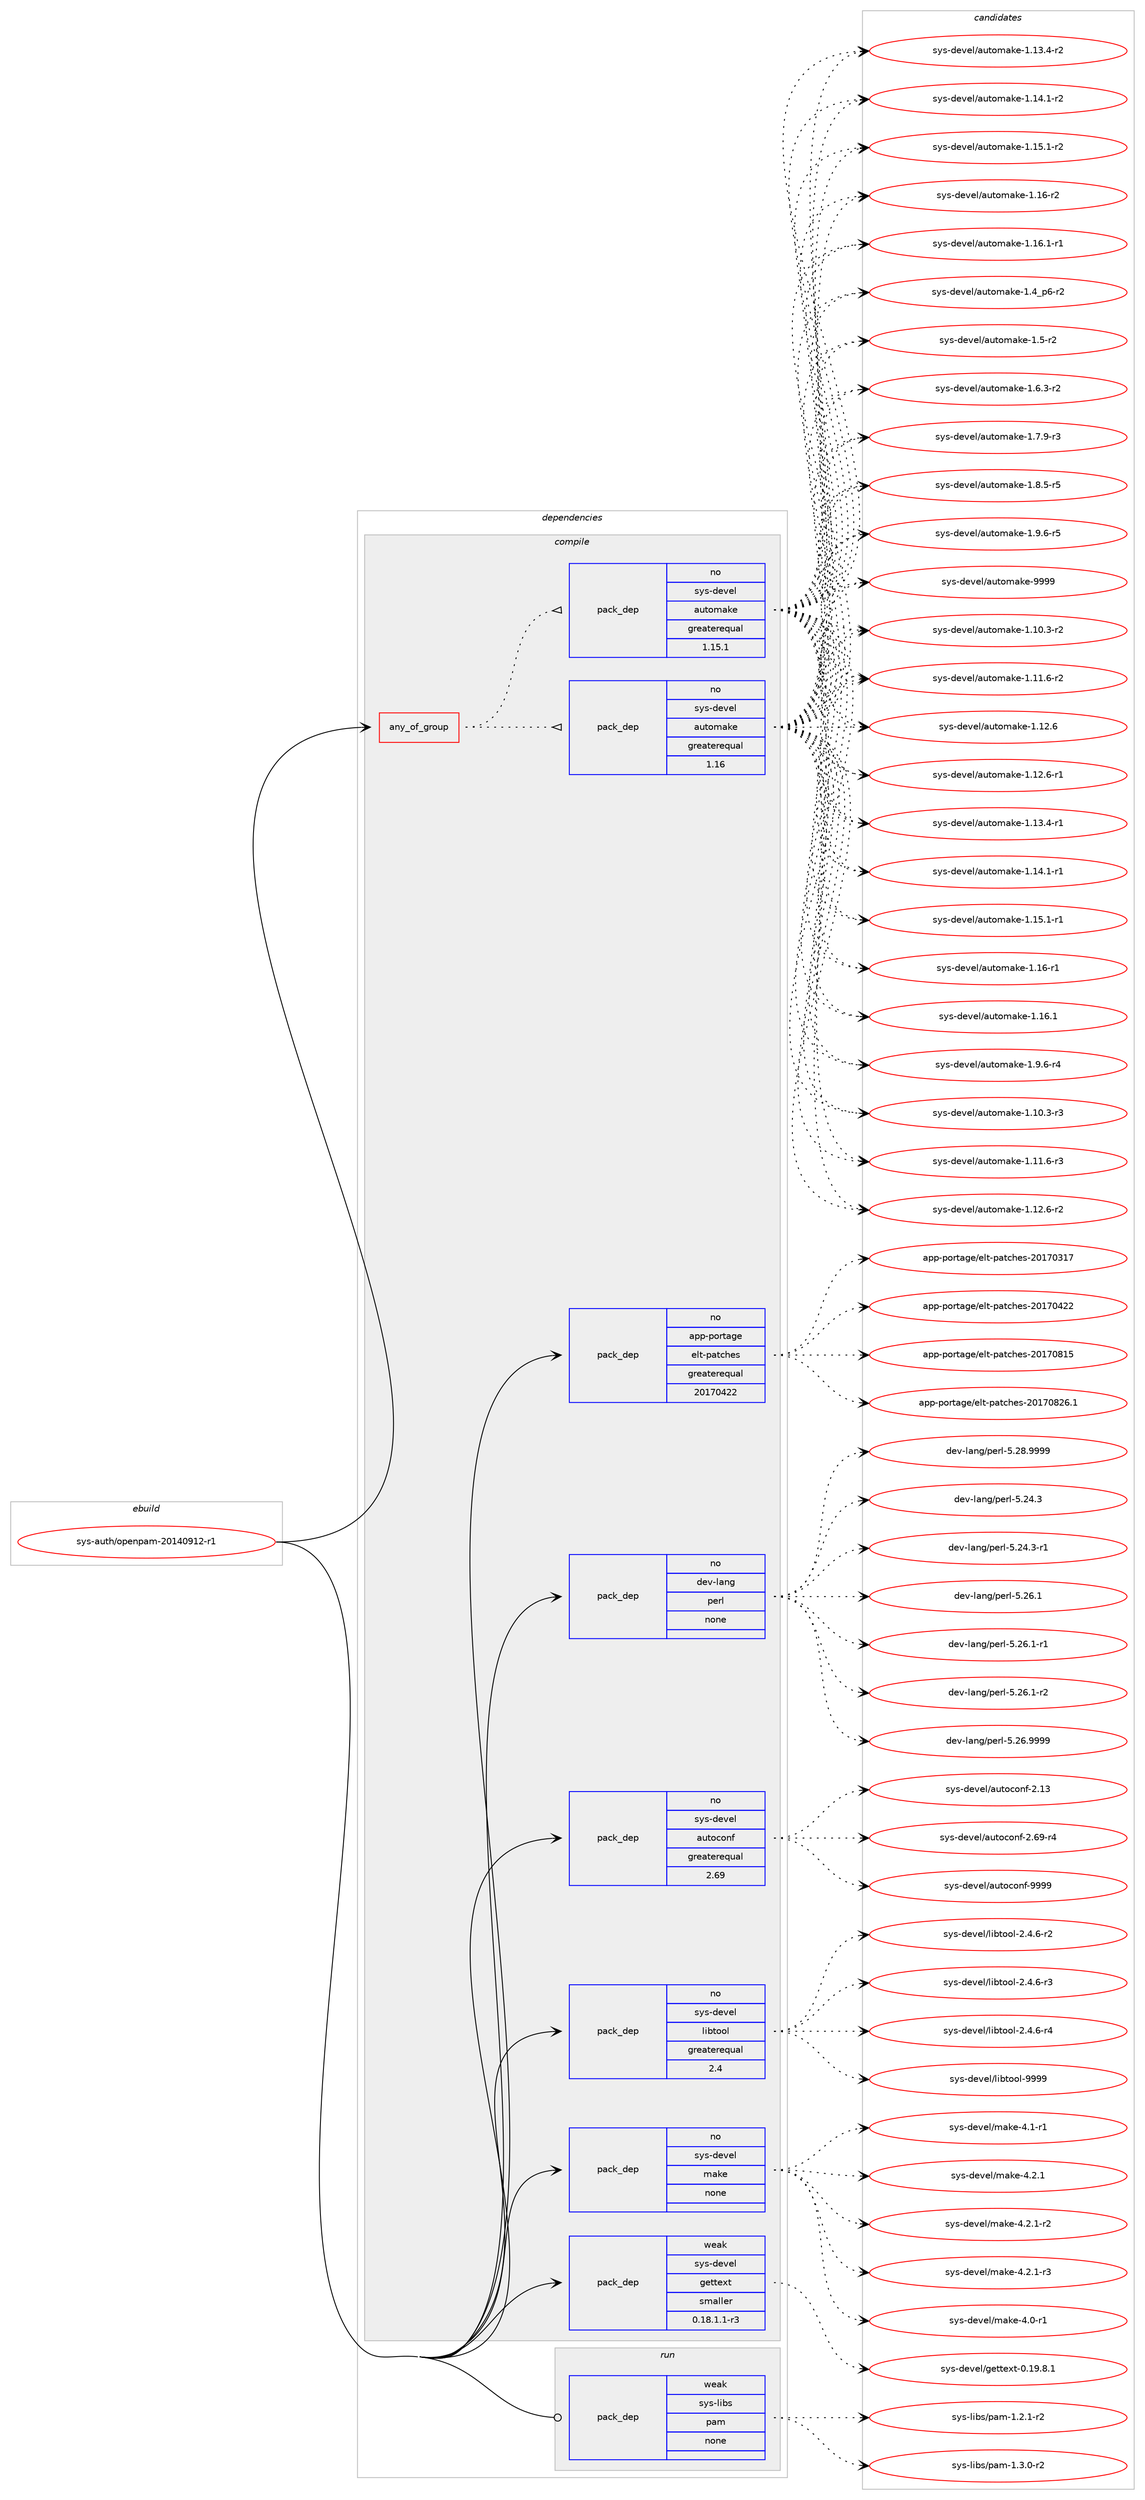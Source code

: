 digraph prolog {

# *************
# Graph options
# *************

newrank=true;
concentrate=true;
compound=true;
graph [rankdir=LR,fontname=Helvetica,fontsize=10,ranksep=1.5];#, ranksep=2.5, nodesep=0.2];
edge  [arrowhead=vee];
node  [fontname=Helvetica,fontsize=10];

# **********
# The ebuild
# **********

subgraph cluster_leftcol {
color=gray;
rank=same;
label=<<i>ebuild</i>>;
id [label="sys-auth/openpam-20140912-r1", color=red, width=4, href="../sys-auth/openpam-20140912-r1.svg"];
}

# ****************
# The dependencies
# ****************

subgraph cluster_midcol {
color=gray;
label=<<i>dependencies</i>>;
subgraph cluster_compile {
fillcolor="#eeeeee";
style=filled;
label=<<i>compile</i>>;
subgraph any30 {
dependency5884 [label=<<TABLE BORDER="0" CELLBORDER="1" CELLSPACING="0" CELLPADDING="4"><TR><TD CELLPADDING="10">any_of_group</TD></TR></TABLE>>, shape=none, color=red];subgraph pack5357 {
dependency5885 [label=<<TABLE BORDER="0" CELLBORDER="1" CELLSPACING="0" CELLPADDING="4" WIDTH="220"><TR><TD ROWSPAN="6" CELLPADDING="30">pack_dep</TD></TR><TR><TD WIDTH="110">no</TD></TR><TR><TD>sys-devel</TD></TR><TR><TD>automake</TD></TR><TR><TD>greaterequal</TD></TR><TR><TD>1.16</TD></TR></TABLE>>, shape=none, color=blue];
}
dependency5884:e -> dependency5885:w [weight=20,style="dotted",arrowhead="oinv"];
subgraph pack5358 {
dependency5886 [label=<<TABLE BORDER="0" CELLBORDER="1" CELLSPACING="0" CELLPADDING="4" WIDTH="220"><TR><TD ROWSPAN="6" CELLPADDING="30">pack_dep</TD></TR><TR><TD WIDTH="110">no</TD></TR><TR><TD>sys-devel</TD></TR><TR><TD>automake</TD></TR><TR><TD>greaterequal</TD></TR><TR><TD>1.15.1</TD></TR></TABLE>>, shape=none, color=blue];
}
dependency5884:e -> dependency5886:w [weight=20,style="dotted",arrowhead="oinv"];
}
id:e -> dependency5884:w [weight=20,style="solid",arrowhead="vee"];
subgraph pack5359 {
dependency5887 [label=<<TABLE BORDER="0" CELLBORDER="1" CELLSPACING="0" CELLPADDING="4" WIDTH="220"><TR><TD ROWSPAN="6" CELLPADDING="30">pack_dep</TD></TR><TR><TD WIDTH="110">no</TD></TR><TR><TD>app-portage</TD></TR><TR><TD>elt-patches</TD></TR><TR><TD>greaterequal</TD></TR><TR><TD>20170422</TD></TR></TABLE>>, shape=none, color=blue];
}
id:e -> dependency5887:w [weight=20,style="solid",arrowhead="vee"];
subgraph pack5360 {
dependency5888 [label=<<TABLE BORDER="0" CELLBORDER="1" CELLSPACING="0" CELLPADDING="4" WIDTH="220"><TR><TD ROWSPAN="6" CELLPADDING="30">pack_dep</TD></TR><TR><TD WIDTH="110">no</TD></TR><TR><TD>dev-lang</TD></TR><TR><TD>perl</TD></TR><TR><TD>none</TD></TR><TR><TD></TD></TR></TABLE>>, shape=none, color=blue];
}
id:e -> dependency5888:w [weight=20,style="solid",arrowhead="vee"];
subgraph pack5361 {
dependency5889 [label=<<TABLE BORDER="0" CELLBORDER="1" CELLSPACING="0" CELLPADDING="4" WIDTH="220"><TR><TD ROWSPAN="6" CELLPADDING="30">pack_dep</TD></TR><TR><TD WIDTH="110">no</TD></TR><TR><TD>sys-devel</TD></TR><TR><TD>autoconf</TD></TR><TR><TD>greaterequal</TD></TR><TR><TD>2.69</TD></TR></TABLE>>, shape=none, color=blue];
}
id:e -> dependency5889:w [weight=20,style="solid",arrowhead="vee"];
subgraph pack5362 {
dependency5890 [label=<<TABLE BORDER="0" CELLBORDER="1" CELLSPACING="0" CELLPADDING="4" WIDTH="220"><TR><TD ROWSPAN="6" CELLPADDING="30">pack_dep</TD></TR><TR><TD WIDTH="110">no</TD></TR><TR><TD>sys-devel</TD></TR><TR><TD>libtool</TD></TR><TR><TD>greaterequal</TD></TR><TR><TD>2.4</TD></TR></TABLE>>, shape=none, color=blue];
}
id:e -> dependency5890:w [weight=20,style="solid",arrowhead="vee"];
subgraph pack5363 {
dependency5891 [label=<<TABLE BORDER="0" CELLBORDER="1" CELLSPACING="0" CELLPADDING="4" WIDTH="220"><TR><TD ROWSPAN="6" CELLPADDING="30">pack_dep</TD></TR><TR><TD WIDTH="110">no</TD></TR><TR><TD>sys-devel</TD></TR><TR><TD>make</TD></TR><TR><TD>none</TD></TR><TR><TD></TD></TR></TABLE>>, shape=none, color=blue];
}
id:e -> dependency5891:w [weight=20,style="solid",arrowhead="vee"];
subgraph pack5364 {
dependency5892 [label=<<TABLE BORDER="0" CELLBORDER="1" CELLSPACING="0" CELLPADDING="4" WIDTH="220"><TR><TD ROWSPAN="6" CELLPADDING="30">pack_dep</TD></TR><TR><TD WIDTH="110">weak</TD></TR><TR><TD>sys-devel</TD></TR><TR><TD>gettext</TD></TR><TR><TD>smaller</TD></TR><TR><TD>0.18.1.1-r3</TD></TR></TABLE>>, shape=none, color=blue];
}
id:e -> dependency5892:w [weight=20,style="solid",arrowhead="vee"];
}
subgraph cluster_compileandrun {
fillcolor="#eeeeee";
style=filled;
label=<<i>compile and run</i>>;
}
subgraph cluster_run {
fillcolor="#eeeeee";
style=filled;
label=<<i>run</i>>;
subgraph pack5365 {
dependency5893 [label=<<TABLE BORDER="0" CELLBORDER="1" CELLSPACING="0" CELLPADDING="4" WIDTH="220"><TR><TD ROWSPAN="6" CELLPADDING="30">pack_dep</TD></TR><TR><TD WIDTH="110">weak</TD></TR><TR><TD>sys-libs</TD></TR><TR><TD>pam</TD></TR><TR><TD>none</TD></TR><TR><TD></TD></TR></TABLE>>, shape=none, color=blue];
}
id:e -> dependency5893:w [weight=20,style="solid",arrowhead="odot"];
}
}

# **************
# The candidates
# **************

subgraph cluster_choices {
rank=same;
color=gray;
label=<<i>candidates</i>>;

subgraph choice5357 {
color=black;
nodesep=1;
choice11512111545100101118101108479711711611110997107101454946494846514511450 [label="sys-devel/automake-1.10.3-r2", color=red, width=4,href="../sys-devel/automake-1.10.3-r2.svg"];
choice11512111545100101118101108479711711611110997107101454946494946544511450 [label="sys-devel/automake-1.11.6-r2", color=red, width=4,href="../sys-devel/automake-1.11.6-r2.svg"];
choice1151211154510010111810110847971171161111099710710145494649504654 [label="sys-devel/automake-1.12.6", color=red, width=4,href="../sys-devel/automake-1.12.6.svg"];
choice11512111545100101118101108479711711611110997107101454946495046544511449 [label="sys-devel/automake-1.12.6-r1", color=red, width=4,href="../sys-devel/automake-1.12.6-r1.svg"];
choice11512111545100101118101108479711711611110997107101454946495146524511449 [label="sys-devel/automake-1.13.4-r1", color=red, width=4,href="../sys-devel/automake-1.13.4-r1.svg"];
choice11512111545100101118101108479711711611110997107101454946495246494511449 [label="sys-devel/automake-1.14.1-r1", color=red, width=4,href="../sys-devel/automake-1.14.1-r1.svg"];
choice11512111545100101118101108479711711611110997107101454946495346494511449 [label="sys-devel/automake-1.15.1-r1", color=red, width=4,href="../sys-devel/automake-1.15.1-r1.svg"];
choice1151211154510010111810110847971171161111099710710145494649544511449 [label="sys-devel/automake-1.16-r1", color=red, width=4,href="../sys-devel/automake-1.16-r1.svg"];
choice1151211154510010111810110847971171161111099710710145494649544649 [label="sys-devel/automake-1.16.1", color=red, width=4,href="../sys-devel/automake-1.16.1.svg"];
choice115121115451001011181011084797117116111109971071014549465746544511452 [label="sys-devel/automake-1.9.6-r4", color=red, width=4,href="../sys-devel/automake-1.9.6-r4.svg"];
choice11512111545100101118101108479711711611110997107101454946494846514511451 [label="sys-devel/automake-1.10.3-r3", color=red, width=4,href="../sys-devel/automake-1.10.3-r3.svg"];
choice11512111545100101118101108479711711611110997107101454946494946544511451 [label="sys-devel/automake-1.11.6-r3", color=red, width=4,href="../sys-devel/automake-1.11.6-r3.svg"];
choice11512111545100101118101108479711711611110997107101454946495046544511450 [label="sys-devel/automake-1.12.6-r2", color=red, width=4,href="../sys-devel/automake-1.12.6-r2.svg"];
choice11512111545100101118101108479711711611110997107101454946495146524511450 [label="sys-devel/automake-1.13.4-r2", color=red, width=4,href="../sys-devel/automake-1.13.4-r2.svg"];
choice11512111545100101118101108479711711611110997107101454946495246494511450 [label="sys-devel/automake-1.14.1-r2", color=red, width=4,href="../sys-devel/automake-1.14.1-r2.svg"];
choice11512111545100101118101108479711711611110997107101454946495346494511450 [label="sys-devel/automake-1.15.1-r2", color=red, width=4,href="../sys-devel/automake-1.15.1-r2.svg"];
choice1151211154510010111810110847971171161111099710710145494649544511450 [label="sys-devel/automake-1.16-r2", color=red, width=4,href="../sys-devel/automake-1.16-r2.svg"];
choice11512111545100101118101108479711711611110997107101454946495446494511449 [label="sys-devel/automake-1.16.1-r1", color=red, width=4,href="../sys-devel/automake-1.16.1-r1.svg"];
choice115121115451001011181011084797117116111109971071014549465295112544511450 [label="sys-devel/automake-1.4_p6-r2", color=red, width=4,href="../sys-devel/automake-1.4_p6-r2.svg"];
choice11512111545100101118101108479711711611110997107101454946534511450 [label="sys-devel/automake-1.5-r2", color=red, width=4,href="../sys-devel/automake-1.5-r2.svg"];
choice115121115451001011181011084797117116111109971071014549465446514511450 [label="sys-devel/automake-1.6.3-r2", color=red, width=4,href="../sys-devel/automake-1.6.3-r2.svg"];
choice115121115451001011181011084797117116111109971071014549465546574511451 [label="sys-devel/automake-1.7.9-r3", color=red, width=4,href="../sys-devel/automake-1.7.9-r3.svg"];
choice115121115451001011181011084797117116111109971071014549465646534511453 [label="sys-devel/automake-1.8.5-r5", color=red, width=4,href="../sys-devel/automake-1.8.5-r5.svg"];
choice115121115451001011181011084797117116111109971071014549465746544511453 [label="sys-devel/automake-1.9.6-r5", color=red, width=4,href="../sys-devel/automake-1.9.6-r5.svg"];
choice115121115451001011181011084797117116111109971071014557575757 [label="sys-devel/automake-9999", color=red, width=4,href="../sys-devel/automake-9999.svg"];
dependency5885:e -> choice11512111545100101118101108479711711611110997107101454946494846514511450:w [style=dotted,weight="100"];
dependency5885:e -> choice11512111545100101118101108479711711611110997107101454946494946544511450:w [style=dotted,weight="100"];
dependency5885:e -> choice1151211154510010111810110847971171161111099710710145494649504654:w [style=dotted,weight="100"];
dependency5885:e -> choice11512111545100101118101108479711711611110997107101454946495046544511449:w [style=dotted,weight="100"];
dependency5885:e -> choice11512111545100101118101108479711711611110997107101454946495146524511449:w [style=dotted,weight="100"];
dependency5885:e -> choice11512111545100101118101108479711711611110997107101454946495246494511449:w [style=dotted,weight="100"];
dependency5885:e -> choice11512111545100101118101108479711711611110997107101454946495346494511449:w [style=dotted,weight="100"];
dependency5885:e -> choice1151211154510010111810110847971171161111099710710145494649544511449:w [style=dotted,weight="100"];
dependency5885:e -> choice1151211154510010111810110847971171161111099710710145494649544649:w [style=dotted,weight="100"];
dependency5885:e -> choice115121115451001011181011084797117116111109971071014549465746544511452:w [style=dotted,weight="100"];
dependency5885:e -> choice11512111545100101118101108479711711611110997107101454946494846514511451:w [style=dotted,weight="100"];
dependency5885:e -> choice11512111545100101118101108479711711611110997107101454946494946544511451:w [style=dotted,weight="100"];
dependency5885:e -> choice11512111545100101118101108479711711611110997107101454946495046544511450:w [style=dotted,weight="100"];
dependency5885:e -> choice11512111545100101118101108479711711611110997107101454946495146524511450:w [style=dotted,weight="100"];
dependency5885:e -> choice11512111545100101118101108479711711611110997107101454946495246494511450:w [style=dotted,weight="100"];
dependency5885:e -> choice11512111545100101118101108479711711611110997107101454946495346494511450:w [style=dotted,weight="100"];
dependency5885:e -> choice1151211154510010111810110847971171161111099710710145494649544511450:w [style=dotted,weight="100"];
dependency5885:e -> choice11512111545100101118101108479711711611110997107101454946495446494511449:w [style=dotted,weight="100"];
dependency5885:e -> choice115121115451001011181011084797117116111109971071014549465295112544511450:w [style=dotted,weight="100"];
dependency5885:e -> choice11512111545100101118101108479711711611110997107101454946534511450:w [style=dotted,weight="100"];
dependency5885:e -> choice115121115451001011181011084797117116111109971071014549465446514511450:w [style=dotted,weight="100"];
dependency5885:e -> choice115121115451001011181011084797117116111109971071014549465546574511451:w [style=dotted,weight="100"];
dependency5885:e -> choice115121115451001011181011084797117116111109971071014549465646534511453:w [style=dotted,weight="100"];
dependency5885:e -> choice115121115451001011181011084797117116111109971071014549465746544511453:w [style=dotted,weight="100"];
dependency5885:e -> choice115121115451001011181011084797117116111109971071014557575757:w [style=dotted,weight="100"];
}
subgraph choice5358 {
color=black;
nodesep=1;
choice11512111545100101118101108479711711611110997107101454946494846514511450 [label="sys-devel/automake-1.10.3-r2", color=red, width=4,href="../sys-devel/automake-1.10.3-r2.svg"];
choice11512111545100101118101108479711711611110997107101454946494946544511450 [label="sys-devel/automake-1.11.6-r2", color=red, width=4,href="../sys-devel/automake-1.11.6-r2.svg"];
choice1151211154510010111810110847971171161111099710710145494649504654 [label="sys-devel/automake-1.12.6", color=red, width=4,href="../sys-devel/automake-1.12.6.svg"];
choice11512111545100101118101108479711711611110997107101454946495046544511449 [label="sys-devel/automake-1.12.6-r1", color=red, width=4,href="../sys-devel/automake-1.12.6-r1.svg"];
choice11512111545100101118101108479711711611110997107101454946495146524511449 [label="sys-devel/automake-1.13.4-r1", color=red, width=4,href="../sys-devel/automake-1.13.4-r1.svg"];
choice11512111545100101118101108479711711611110997107101454946495246494511449 [label="sys-devel/automake-1.14.1-r1", color=red, width=4,href="../sys-devel/automake-1.14.1-r1.svg"];
choice11512111545100101118101108479711711611110997107101454946495346494511449 [label="sys-devel/automake-1.15.1-r1", color=red, width=4,href="../sys-devel/automake-1.15.1-r1.svg"];
choice1151211154510010111810110847971171161111099710710145494649544511449 [label="sys-devel/automake-1.16-r1", color=red, width=4,href="../sys-devel/automake-1.16-r1.svg"];
choice1151211154510010111810110847971171161111099710710145494649544649 [label="sys-devel/automake-1.16.1", color=red, width=4,href="../sys-devel/automake-1.16.1.svg"];
choice115121115451001011181011084797117116111109971071014549465746544511452 [label="sys-devel/automake-1.9.6-r4", color=red, width=4,href="../sys-devel/automake-1.9.6-r4.svg"];
choice11512111545100101118101108479711711611110997107101454946494846514511451 [label="sys-devel/automake-1.10.3-r3", color=red, width=4,href="../sys-devel/automake-1.10.3-r3.svg"];
choice11512111545100101118101108479711711611110997107101454946494946544511451 [label="sys-devel/automake-1.11.6-r3", color=red, width=4,href="../sys-devel/automake-1.11.6-r3.svg"];
choice11512111545100101118101108479711711611110997107101454946495046544511450 [label="sys-devel/automake-1.12.6-r2", color=red, width=4,href="../sys-devel/automake-1.12.6-r2.svg"];
choice11512111545100101118101108479711711611110997107101454946495146524511450 [label="sys-devel/automake-1.13.4-r2", color=red, width=4,href="../sys-devel/automake-1.13.4-r2.svg"];
choice11512111545100101118101108479711711611110997107101454946495246494511450 [label="sys-devel/automake-1.14.1-r2", color=red, width=4,href="../sys-devel/automake-1.14.1-r2.svg"];
choice11512111545100101118101108479711711611110997107101454946495346494511450 [label="sys-devel/automake-1.15.1-r2", color=red, width=4,href="../sys-devel/automake-1.15.1-r2.svg"];
choice1151211154510010111810110847971171161111099710710145494649544511450 [label="sys-devel/automake-1.16-r2", color=red, width=4,href="../sys-devel/automake-1.16-r2.svg"];
choice11512111545100101118101108479711711611110997107101454946495446494511449 [label="sys-devel/automake-1.16.1-r1", color=red, width=4,href="../sys-devel/automake-1.16.1-r1.svg"];
choice115121115451001011181011084797117116111109971071014549465295112544511450 [label="sys-devel/automake-1.4_p6-r2", color=red, width=4,href="../sys-devel/automake-1.4_p6-r2.svg"];
choice11512111545100101118101108479711711611110997107101454946534511450 [label="sys-devel/automake-1.5-r2", color=red, width=4,href="../sys-devel/automake-1.5-r2.svg"];
choice115121115451001011181011084797117116111109971071014549465446514511450 [label="sys-devel/automake-1.6.3-r2", color=red, width=4,href="../sys-devel/automake-1.6.3-r2.svg"];
choice115121115451001011181011084797117116111109971071014549465546574511451 [label="sys-devel/automake-1.7.9-r3", color=red, width=4,href="../sys-devel/automake-1.7.9-r3.svg"];
choice115121115451001011181011084797117116111109971071014549465646534511453 [label="sys-devel/automake-1.8.5-r5", color=red, width=4,href="../sys-devel/automake-1.8.5-r5.svg"];
choice115121115451001011181011084797117116111109971071014549465746544511453 [label="sys-devel/automake-1.9.6-r5", color=red, width=4,href="../sys-devel/automake-1.9.6-r5.svg"];
choice115121115451001011181011084797117116111109971071014557575757 [label="sys-devel/automake-9999", color=red, width=4,href="../sys-devel/automake-9999.svg"];
dependency5886:e -> choice11512111545100101118101108479711711611110997107101454946494846514511450:w [style=dotted,weight="100"];
dependency5886:e -> choice11512111545100101118101108479711711611110997107101454946494946544511450:w [style=dotted,weight="100"];
dependency5886:e -> choice1151211154510010111810110847971171161111099710710145494649504654:w [style=dotted,weight="100"];
dependency5886:e -> choice11512111545100101118101108479711711611110997107101454946495046544511449:w [style=dotted,weight="100"];
dependency5886:e -> choice11512111545100101118101108479711711611110997107101454946495146524511449:w [style=dotted,weight="100"];
dependency5886:e -> choice11512111545100101118101108479711711611110997107101454946495246494511449:w [style=dotted,weight="100"];
dependency5886:e -> choice11512111545100101118101108479711711611110997107101454946495346494511449:w [style=dotted,weight="100"];
dependency5886:e -> choice1151211154510010111810110847971171161111099710710145494649544511449:w [style=dotted,weight="100"];
dependency5886:e -> choice1151211154510010111810110847971171161111099710710145494649544649:w [style=dotted,weight="100"];
dependency5886:e -> choice115121115451001011181011084797117116111109971071014549465746544511452:w [style=dotted,weight="100"];
dependency5886:e -> choice11512111545100101118101108479711711611110997107101454946494846514511451:w [style=dotted,weight="100"];
dependency5886:e -> choice11512111545100101118101108479711711611110997107101454946494946544511451:w [style=dotted,weight="100"];
dependency5886:e -> choice11512111545100101118101108479711711611110997107101454946495046544511450:w [style=dotted,weight="100"];
dependency5886:e -> choice11512111545100101118101108479711711611110997107101454946495146524511450:w [style=dotted,weight="100"];
dependency5886:e -> choice11512111545100101118101108479711711611110997107101454946495246494511450:w [style=dotted,weight="100"];
dependency5886:e -> choice11512111545100101118101108479711711611110997107101454946495346494511450:w [style=dotted,weight="100"];
dependency5886:e -> choice1151211154510010111810110847971171161111099710710145494649544511450:w [style=dotted,weight="100"];
dependency5886:e -> choice11512111545100101118101108479711711611110997107101454946495446494511449:w [style=dotted,weight="100"];
dependency5886:e -> choice115121115451001011181011084797117116111109971071014549465295112544511450:w [style=dotted,weight="100"];
dependency5886:e -> choice11512111545100101118101108479711711611110997107101454946534511450:w [style=dotted,weight="100"];
dependency5886:e -> choice115121115451001011181011084797117116111109971071014549465446514511450:w [style=dotted,weight="100"];
dependency5886:e -> choice115121115451001011181011084797117116111109971071014549465546574511451:w [style=dotted,weight="100"];
dependency5886:e -> choice115121115451001011181011084797117116111109971071014549465646534511453:w [style=dotted,weight="100"];
dependency5886:e -> choice115121115451001011181011084797117116111109971071014549465746544511453:w [style=dotted,weight="100"];
dependency5886:e -> choice115121115451001011181011084797117116111109971071014557575757:w [style=dotted,weight="100"];
}
subgraph choice5359 {
color=black;
nodesep=1;
choice97112112451121111141169710310147101108116451129711699104101115455048495548514955 [label="app-portage/elt-patches-20170317", color=red, width=4,href="../app-portage/elt-patches-20170317.svg"];
choice97112112451121111141169710310147101108116451129711699104101115455048495548525050 [label="app-portage/elt-patches-20170422", color=red, width=4,href="../app-portage/elt-patches-20170422.svg"];
choice97112112451121111141169710310147101108116451129711699104101115455048495548564953 [label="app-portage/elt-patches-20170815", color=red, width=4,href="../app-portage/elt-patches-20170815.svg"];
choice971121124511211111411697103101471011081164511297116991041011154550484955485650544649 [label="app-portage/elt-patches-20170826.1", color=red, width=4,href="../app-portage/elt-patches-20170826.1.svg"];
dependency5887:e -> choice97112112451121111141169710310147101108116451129711699104101115455048495548514955:w [style=dotted,weight="100"];
dependency5887:e -> choice97112112451121111141169710310147101108116451129711699104101115455048495548525050:w [style=dotted,weight="100"];
dependency5887:e -> choice97112112451121111141169710310147101108116451129711699104101115455048495548564953:w [style=dotted,weight="100"];
dependency5887:e -> choice971121124511211111411697103101471011081164511297116991041011154550484955485650544649:w [style=dotted,weight="100"];
}
subgraph choice5360 {
color=black;
nodesep=1;
choice10010111845108971101034711210111410845534650524651 [label="dev-lang/perl-5.24.3", color=red, width=4,href="../dev-lang/perl-5.24.3.svg"];
choice100101118451089711010347112101114108455346505246514511449 [label="dev-lang/perl-5.24.3-r1", color=red, width=4,href="../dev-lang/perl-5.24.3-r1.svg"];
choice10010111845108971101034711210111410845534650544649 [label="dev-lang/perl-5.26.1", color=red, width=4,href="../dev-lang/perl-5.26.1.svg"];
choice100101118451089711010347112101114108455346505446494511449 [label="dev-lang/perl-5.26.1-r1", color=red, width=4,href="../dev-lang/perl-5.26.1-r1.svg"];
choice100101118451089711010347112101114108455346505446494511450 [label="dev-lang/perl-5.26.1-r2", color=red, width=4,href="../dev-lang/perl-5.26.1-r2.svg"];
choice10010111845108971101034711210111410845534650544657575757 [label="dev-lang/perl-5.26.9999", color=red, width=4,href="../dev-lang/perl-5.26.9999.svg"];
choice10010111845108971101034711210111410845534650564657575757 [label="dev-lang/perl-5.28.9999", color=red, width=4,href="../dev-lang/perl-5.28.9999.svg"];
dependency5888:e -> choice10010111845108971101034711210111410845534650524651:w [style=dotted,weight="100"];
dependency5888:e -> choice100101118451089711010347112101114108455346505246514511449:w [style=dotted,weight="100"];
dependency5888:e -> choice10010111845108971101034711210111410845534650544649:w [style=dotted,weight="100"];
dependency5888:e -> choice100101118451089711010347112101114108455346505446494511449:w [style=dotted,weight="100"];
dependency5888:e -> choice100101118451089711010347112101114108455346505446494511450:w [style=dotted,weight="100"];
dependency5888:e -> choice10010111845108971101034711210111410845534650544657575757:w [style=dotted,weight="100"];
dependency5888:e -> choice10010111845108971101034711210111410845534650564657575757:w [style=dotted,weight="100"];
}
subgraph choice5361 {
color=black;
nodesep=1;
choice115121115451001011181011084797117116111991111101024550464951 [label="sys-devel/autoconf-2.13", color=red, width=4,href="../sys-devel/autoconf-2.13.svg"];
choice1151211154510010111810110847971171161119911111010245504654574511452 [label="sys-devel/autoconf-2.69-r4", color=red, width=4,href="../sys-devel/autoconf-2.69-r4.svg"];
choice115121115451001011181011084797117116111991111101024557575757 [label="sys-devel/autoconf-9999", color=red, width=4,href="../sys-devel/autoconf-9999.svg"];
dependency5889:e -> choice115121115451001011181011084797117116111991111101024550464951:w [style=dotted,weight="100"];
dependency5889:e -> choice1151211154510010111810110847971171161119911111010245504654574511452:w [style=dotted,weight="100"];
dependency5889:e -> choice115121115451001011181011084797117116111991111101024557575757:w [style=dotted,weight="100"];
}
subgraph choice5362 {
color=black;
nodesep=1;
choice1151211154510010111810110847108105981161111111084550465246544511450 [label="sys-devel/libtool-2.4.6-r2", color=red, width=4,href="../sys-devel/libtool-2.4.6-r2.svg"];
choice1151211154510010111810110847108105981161111111084550465246544511451 [label="sys-devel/libtool-2.4.6-r3", color=red, width=4,href="../sys-devel/libtool-2.4.6-r3.svg"];
choice1151211154510010111810110847108105981161111111084550465246544511452 [label="sys-devel/libtool-2.4.6-r4", color=red, width=4,href="../sys-devel/libtool-2.4.6-r4.svg"];
choice1151211154510010111810110847108105981161111111084557575757 [label="sys-devel/libtool-9999", color=red, width=4,href="../sys-devel/libtool-9999.svg"];
dependency5890:e -> choice1151211154510010111810110847108105981161111111084550465246544511450:w [style=dotted,weight="100"];
dependency5890:e -> choice1151211154510010111810110847108105981161111111084550465246544511451:w [style=dotted,weight="100"];
dependency5890:e -> choice1151211154510010111810110847108105981161111111084550465246544511452:w [style=dotted,weight="100"];
dependency5890:e -> choice1151211154510010111810110847108105981161111111084557575757:w [style=dotted,weight="100"];
}
subgraph choice5363 {
color=black;
nodesep=1;
choice115121115451001011181011084710997107101455246484511449 [label="sys-devel/make-4.0-r1", color=red, width=4,href="../sys-devel/make-4.0-r1.svg"];
choice115121115451001011181011084710997107101455246494511449 [label="sys-devel/make-4.1-r1", color=red, width=4,href="../sys-devel/make-4.1-r1.svg"];
choice115121115451001011181011084710997107101455246504649 [label="sys-devel/make-4.2.1", color=red, width=4,href="../sys-devel/make-4.2.1.svg"];
choice1151211154510010111810110847109971071014552465046494511450 [label="sys-devel/make-4.2.1-r2", color=red, width=4,href="../sys-devel/make-4.2.1-r2.svg"];
choice1151211154510010111810110847109971071014552465046494511451 [label="sys-devel/make-4.2.1-r3", color=red, width=4,href="../sys-devel/make-4.2.1-r3.svg"];
dependency5891:e -> choice115121115451001011181011084710997107101455246484511449:w [style=dotted,weight="100"];
dependency5891:e -> choice115121115451001011181011084710997107101455246494511449:w [style=dotted,weight="100"];
dependency5891:e -> choice115121115451001011181011084710997107101455246504649:w [style=dotted,weight="100"];
dependency5891:e -> choice1151211154510010111810110847109971071014552465046494511450:w [style=dotted,weight="100"];
dependency5891:e -> choice1151211154510010111810110847109971071014552465046494511451:w [style=dotted,weight="100"];
}
subgraph choice5364 {
color=black;
nodesep=1;
choice1151211154510010111810110847103101116116101120116454846495746564649 [label="sys-devel/gettext-0.19.8.1", color=red, width=4,href="../sys-devel/gettext-0.19.8.1.svg"];
dependency5892:e -> choice1151211154510010111810110847103101116116101120116454846495746564649:w [style=dotted,weight="100"];
}
subgraph choice5365 {
color=black;
nodesep=1;
choice115121115451081059811547112971094549465046494511450 [label="sys-libs/pam-1.2.1-r2", color=red, width=4,href="../sys-libs/pam-1.2.1-r2.svg"];
choice115121115451081059811547112971094549465146484511450 [label="sys-libs/pam-1.3.0-r2", color=red, width=4,href="../sys-libs/pam-1.3.0-r2.svg"];
dependency5893:e -> choice115121115451081059811547112971094549465046494511450:w [style=dotted,weight="100"];
dependency5893:e -> choice115121115451081059811547112971094549465146484511450:w [style=dotted,weight="100"];
}
}

}
